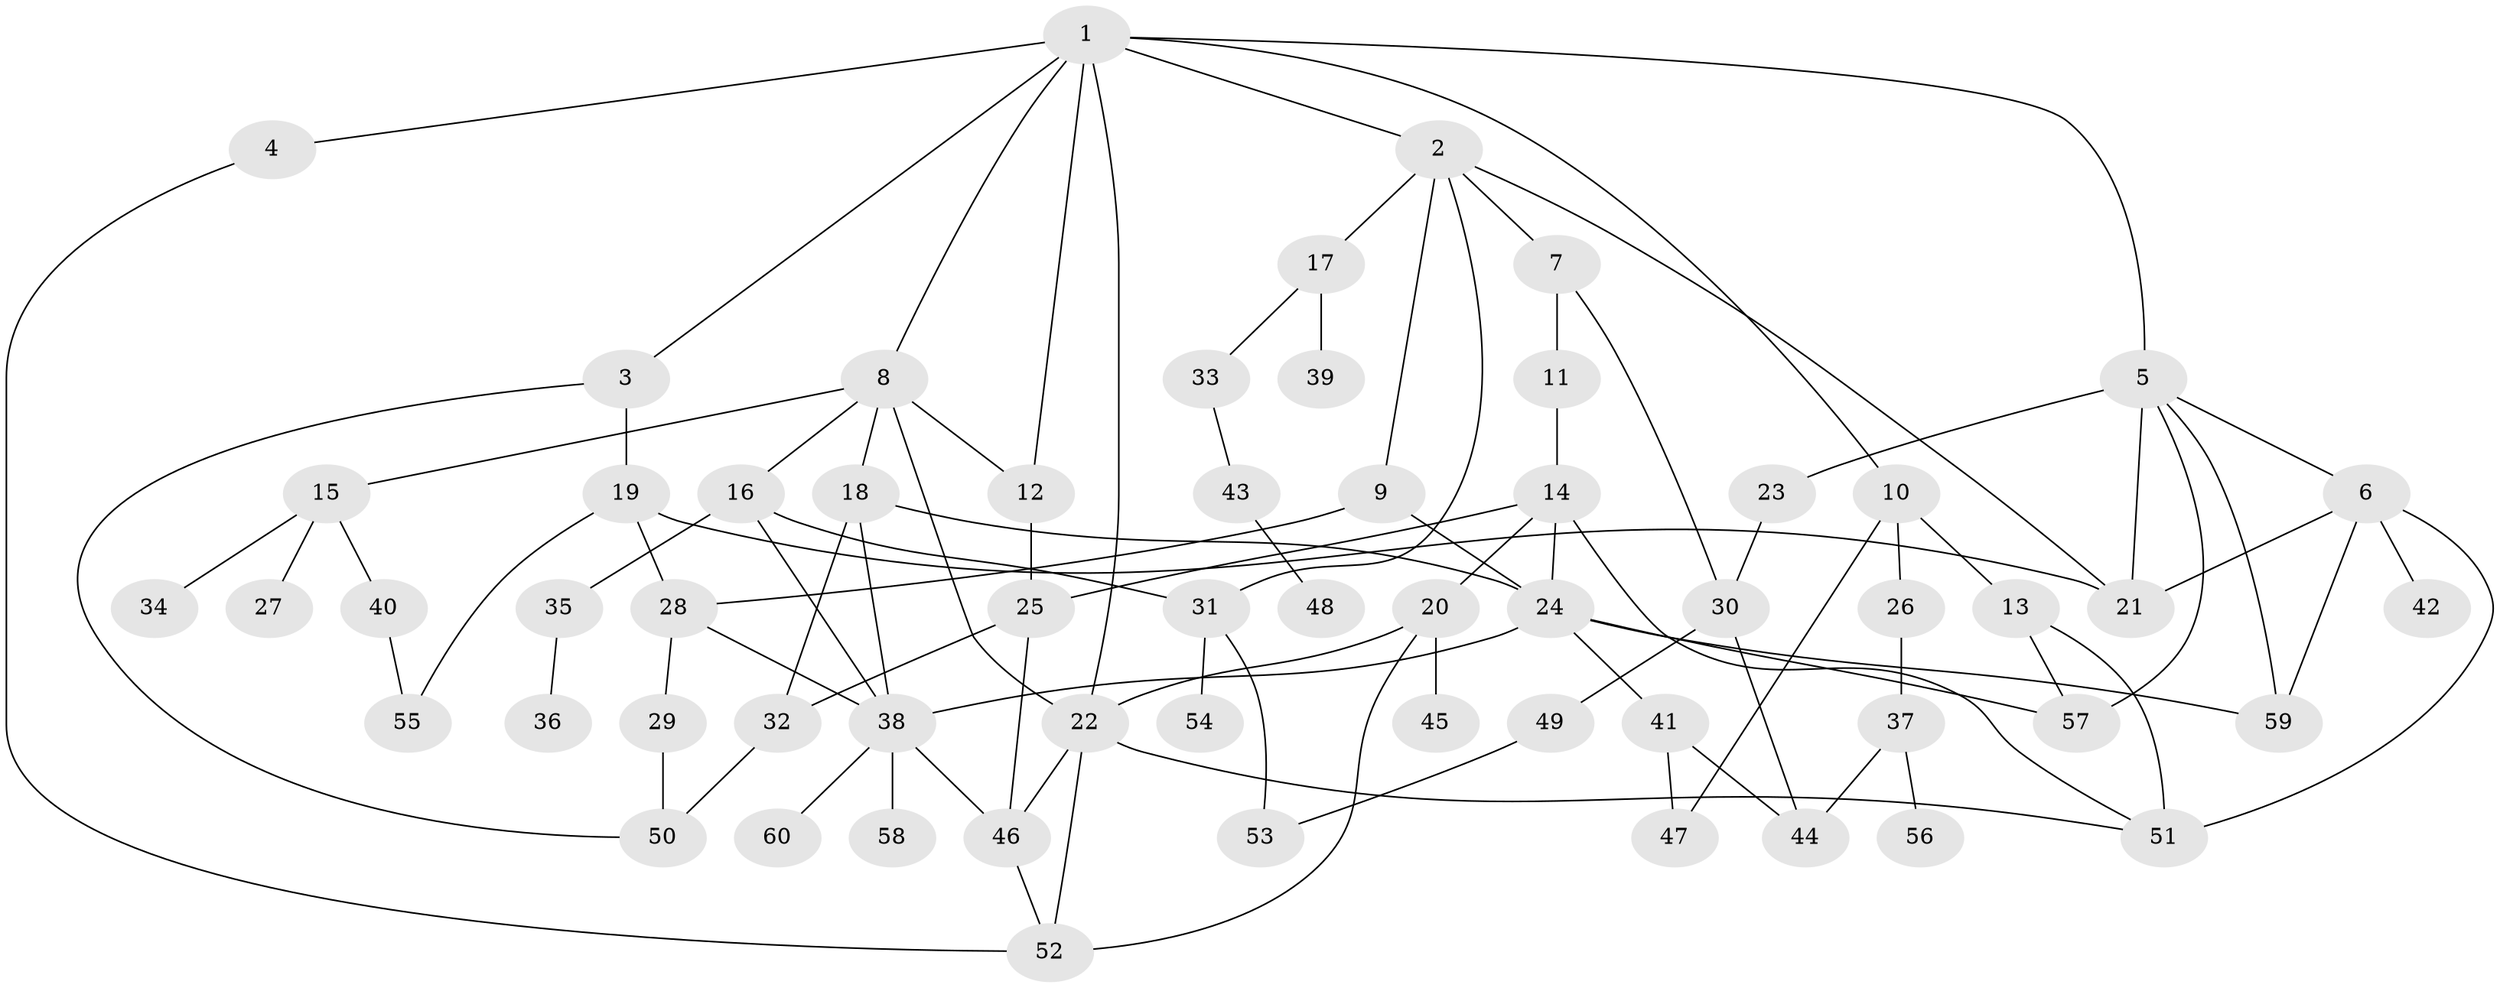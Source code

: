 // original degree distribution, {8: 0.008333333333333333, 6: 0.016666666666666666, 4: 0.08333333333333333, 2: 0.375, 5: 0.08333333333333333, 7: 0.008333333333333333, 3: 0.20833333333333334, 1: 0.21666666666666667}
// Generated by graph-tools (version 1.1) at 2025/34/03/09/25 02:34:03]
// undirected, 60 vertices, 94 edges
graph export_dot {
graph [start="1"]
  node [color=gray90,style=filled];
  1;
  2;
  3;
  4;
  5;
  6;
  7;
  8;
  9;
  10;
  11;
  12;
  13;
  14;
  15;
  16;
  17;
  18;
  19;
  20;
  21;
  22;
  23;
  24;
  25;
  26;
  27;
  28;
  29;
  30;
  31;
  32;
  33;
  34;
  35;
  36;
  37;
  38;
  39;
  40;
  41;
  42;
  43;
  44;
  45;
  46;
  47;
  48;
  49;
  50;
  51;
  52;
  53;
  54;
  55;
  56;
  57;
  58;
  59;
  60;
  1 -- 2 [weight=1.0];
  1 -- 3 [weight=1.0];
  1 -- 4 [weight=1.0];
  1 -- 5 [weight=1.0];
  1 -- 8 [weight=1.0];
  1 -- 10 [weight=1.0];
  1 -- 12 [weight=1.0];
  1 -- 22 [weight=1.0];
  2 -- 7 [weight=1.0];
  2 -- 9 [weight=1.0];
  2 -- 17 [weight=1.0];
  2 -- 21 [weight=1.0];
  2 -- 31 [weight=1.0];
  3 -- 19 [weight=1.0];
  3 -- 50 [weight=1.0];
  4 -- 52 [weight=1.0];
  5 -- 6 [weight=1.0];
  5 -- 21 [weight=1.0];
  5 -- 23 [weight=1.0];
  5 -- 57 [weight=1.0];
  5 -- 59 [weight=1.0];
  6 -- 21 [weight=2.0];
  6 -- 42 [weight=1.0];
  6 -- 51 [weight=1.0];
  6 -- 59 [weight=1.0];
  7 -- 11 [weight=1.0];
  7 -- 30 [weight=1.0];
  8 -- 12 [weight=1.0];
  8 -- 15 [weight=1.0];
  8 -- 16 [weight=1.0];
  8 -- 18 [weight=1.0];
  8 -- 22 [weight=1.0];
  9 -- 24 [weight=1.0];
  9 -- 28 [weight=1.0];
  10 -- 13 [weight=1.0];
  10 -- 26 [weight=1.0];
  10 -- 47 [weight=1.0];
  11 -- 14 [weight=1.0];
  12 -- 25 [weight=1.0];
  13 -- 51 [weight=2.0];
  13 -- 57 [weight=1.0];
  14 -- 20 [weight=1.0];
  14 -- 24 [weight=1.0];
  14 -- 25 [weight=1.0];
  14 -- 51 [weight=1.0];
  15 -- 27 [weight=1.0];
  15 -- 34 [weight=1.0];
  15 -- 40 [weight=1.0];
  16 -- 31 [weight=1.0];
  16 -- 35 [weight=1.0];
  16 -- 38 [weight=1.0];
  17 -- 33 [weight=1.0];
  17 -- 39 [weight=1.0];
  18 -- 24 [weight=1.0];
  18 -- 32 [weight=1.0];
  18 -- 38 [weight=1.0];
  19 -- 21 [weight=1.0];
  19 -- 28 [weight=1.0];
  19 -- 55 [weight=1.0];
  20 -- 22 [weight=1.0];
  20 -- 45 [weight=1.0];
  20 -- 52 [weight=1.0];
  22 -- 46 [weight=1.0];
  22 -- 51 [weight=1.0];
  22 -- 52 [weight=1.0];
  23 -- 30 [weight=1.0];
  24 -- 38 [weight=1.0];
  24 -- 41 [weight=1.0];
  24 -- 57 [weight=1.0];
  24 -- 59 [weight=1.0];
  25 -- 32 [weight=1.0];
  25 -- 46 [weight=1.0];
  26 -- 37 [weight=1.0];
  28 -- 29 [weight=1.0];
  28 -- 38 [weight=1.0];
  29 -- 50 [weight=1.0];
  30 -- 44 [weight=1.0];
  30 -- 49 [weight=1.0];
  31 -- 53 [weight=1.0];
  31 -- 54 [weight=2.0];
  32 -- 50 [weight=1.0];
  33 -- 43 [weight=1.0];
  35 -- 36 [weight=1.0];
  37 -- 44 [weight=1.0];
  37 -- 56 [weight=1.0];
  38 -- 46 [weight=1.0];
  38 -- 58 [weight=1.0];
  38 -- 60 [weight=1.0];
  40 -- 55 [weight=1.0];
  41 -- 44 [weight=1.0];
  41 -- 47 [weight=1.0];
  43 -- 48 [weight=1.0];
  46 -- 52 [weight=1.0];
  49 -- 53 [weight=1.0];
}
